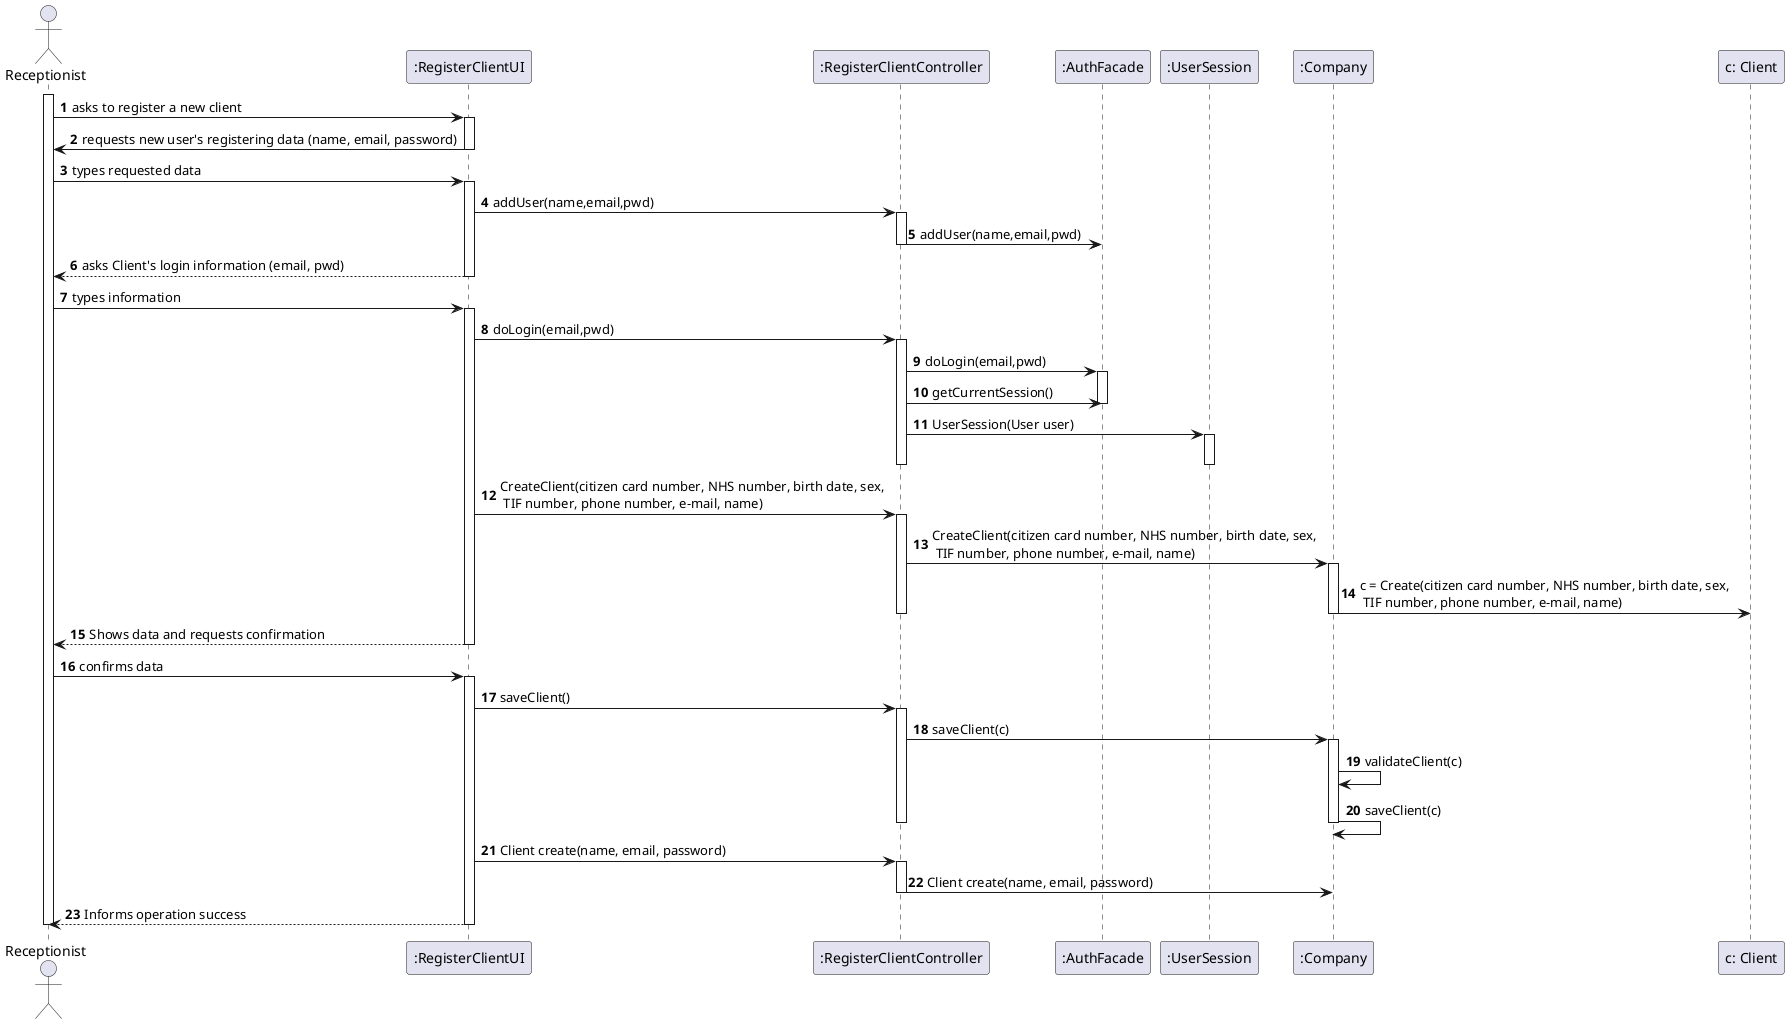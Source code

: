 @startuml
autonumber

actor Receptionist as R
participant ":RegisterClientUI" as UI
participant ":RegisterClientController" as CTRL
participant ":AuthFacade" as Auth
participant ":UserSession" as User
participant ":Company" as COMPANY
participant "c: Client" as C


activate R
R -> UI: asks to register a new client
activate UI

R <- UI: requests new user's registering data (name, email, password)
deactivate UI
R -> UI: types requested data
activate UI
UI -> CTRL : addUser(name,email,pwd)
activate CTRL
CTRL -> Auth: addUser(name,email,pwd)
deactivate CTRL

UI --> R: asks Client's login information (email, pwd)
deactivate UI
R -> UI: types information
activate UI

UI -> CTRL : doLogin(email,pwd)
activate CTRL
CTRL -> Auth: doLogin(email,pwd)
activate Auth
CTRL -> Auth: getCurrentSession()
deactivate Auth
CTRL -> User: UserSession(User user)
activate User
deactivate User
deactivate CTRL

deactivate CTRL


UI -> CTRL : CreateClient(citizen card number, NHS number, birth date, sex,\n TIF number, phone number, e-mail, name)
activate CTRL
CTRL -> COMPANY: CreateClient(citizen card number, NHS number, birth date, sex,\n TIF number, phone number, e-mail, name)
activate COMPANY

COMPANY -> C: c = Create(citizen card number, NHS number, birth date, sex,\n TIF number, phone number, e-mail, name)
deactivate COMPANY
deactivate CTRL
R <-- UI: Shows data and requests confirmation
deactivate UI
R -> UI: confirms data
activate UI
UI-> CTRL : saveClient()
activate CTRL
CTRL -> COMPANY: saveClient(c)
activate COMPANY
COMPANY -> COMPANY : validateClient(c)

COMPANY -> COMPANY : saveClient(c)
deactivate COMPANY
deactivate CTRL
UI -> CTRL : Client create(name, email, password)
activate CTRL
CTRL -> COMPANY: Client create(name, email, password)
deactivate CTRL

UI --> R : Informs operation success
deactivate CTRL
deactivate UI
deactivate R




@enduml